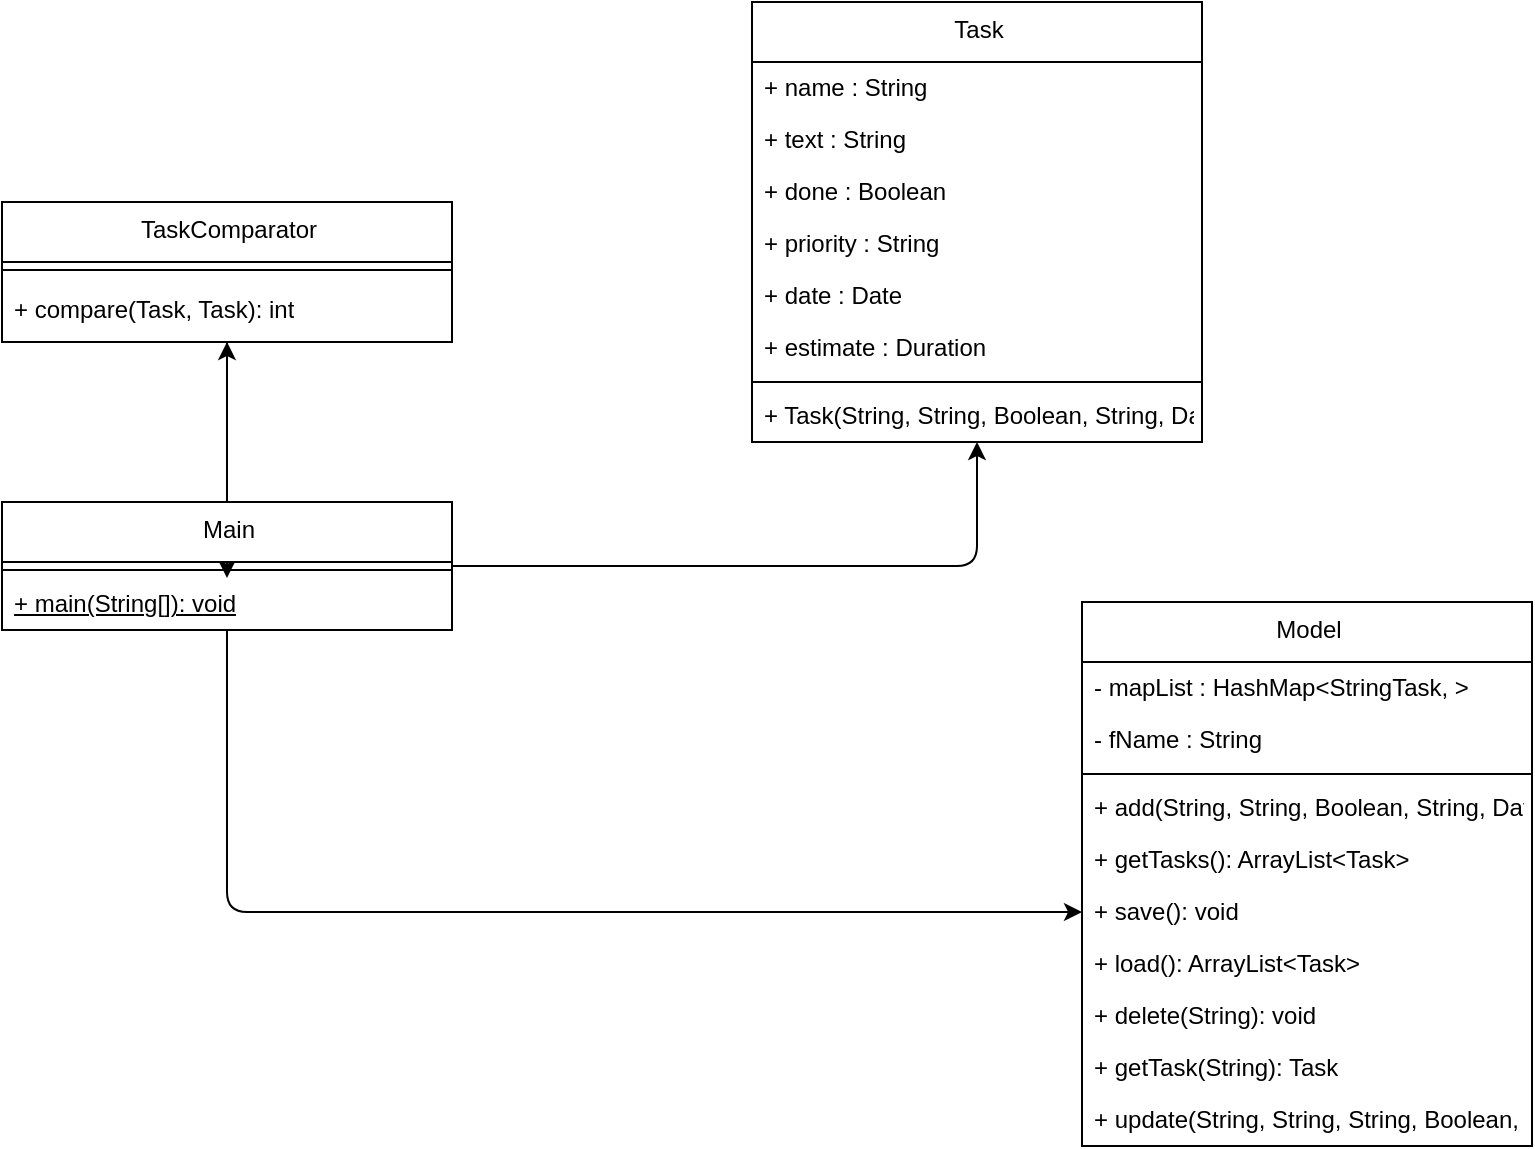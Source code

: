 <mxfile>
    <diagram id="IfO5lUc2BeO9J_u59e_f" name="Page-1">
        <mxGraphModel dx="1332" dy="548" grid="1" gridSize="10" guides="1" tooltips="1" connect="1" arrows="1" fold="1" page="1" pageScale="1" pageWidth="850" pageHeight="1100" math="0" shadow="0">
            <root>
                <mxCell id="0"/>
                <mxCell id="1" parent="0"/>
                <mxCell id="28" value="" style="edgeStyle=none;html=1;" edge="1" parent="1" source="2" target="27">
                    <mxGeometry relative="1" as="geometry"/>
                </mxCell>
                <mxCell id="2" value="TaskComparator" style="swimlane;fontStyle=0;align=center;verticalAlign=top;childLayout=stackLayout;horizontal=1;startSize=30;horizontalStack=0;resizeParent=1;resizeParentMax=0;resizeLast=0;collapsible=0;marginBottom=0;html=1;" parent="1" vertex="1">
                    <mxGeometry x="50" y="190" width="225" height="70" as="geometry"/>
                </mxCell>
                <mxCell id="3" style="line;strokeWidth=1;fillColor=none;align=left;verticalAlign=middle;spacingTop=-1;spacingLeft=3;spacingRight=3;rotatable=0;labelPosition=right;points=[];portConstraint=eastwest;" parent="2" vertex="1">
                    <mxGeometry y="30" width="225" height="8" as="geometry"/>
                </mxCell>
                <mxCell id="4" value="+ compare(Task, Task): int" style="text;html=1;strokeColor=none;fillColor=none;align=left;verticalAlign=middle;spacingLeft=4;spacingRight=4;overflow=hidden;rotatable=0;points=[[0,0.5],[1,0.5]];portConstraint=eastwest;" parent="2" vertex="1">
                    <mxGeometry y="38" width="225" height="32" as="geometry"/>
                </mxCell>
                <mxCell id="5" value="Model" style="swimlane;fontStyle=0;align=center;verticalAlign=top;childLayout=stackLayout;horizontal=1;startSize=30;horizontalStack=0;resizeParent=1;resizeParentMax=0;resizeLast=0;collapsible=0;marginBottom=0;html=1;" parent="1" vertex="1">
                    <mxGeometry x="590" y="390" width="225" height="272" as="geometry"/>
                </mxCell>
                <mxCell id="6" value="- mapList : HashMap&lt;String,Task&gt;&amp;lt;StringTask, &amp;gt;" style="text;html=1;strokeColor=none;fillColor=none;align=left;verticalAlign=middle;spacingLeft=4;spacingRight=4;overflow=hidden;rotatable=0;points=[[0,0.5],[1,0.5]];portConstraint=eastwest;" parent="5" vertex="1">
                    <mxGeometry y="30" width="225" height="26" as="geometry"/>
                </mxCell>
                <mxCell id="7" value="- fName : String" style="text;html=1;strokeColor=none;fillColor=none;align=left;verticalAlign=middle;spacingLeft=4;spacingRight=4;overflow=hidden;rotatable=0;points=[[0,0.5],[1,0.5]];portConstraint=eastwest;" parent="5" vertex="1">
                    <mxGeometry y="56" width="225" height="26" as="geometry"/>
                </mxCell>
                <mxCell id="8" style="line;strokeWidth=1;fillColor=none;align=left;verticalAlign=middle;spacingTop=-1;spacingLeft=3;spacingRight=3;rotatable=0;labelPosition=right;points=[];portConstraint=eastwest;" parent="5" vertex="1">
                    <mxGeometry y="82" width="225" height="8" as="geometry"/>
                </mxCell>
                <mxCell id="9" value="+ add(String, String, Boolean, String, Date, Duration): void" style="text;html=1;strokeColor=none;fillColor=none;align=left;verticalAlign=middle;spacingLeft=4;spacingRight=4;overflow=hidden;rotatable=0;points=[[0,0.5],[1,0.5]];portConstraint=eastwest;" parent="5" vertex="1">
                    <mxGeometry y="90" width="225" height="26" as="geometry"/>
                </mxCell>
                <mxCell id="10" value="+ getTasks(): ArrayList&lt;Task&gt;&amp;lt;Task&amp;gt;" style="text;html=1;strokeColor=none;fillColor=none;align=left;verticalAlign=middle;spacingLeft=4;spacingRight=4;overflow=hidden;rotatable=0;points=[[0,0.5],[1,0.5]];portConstraint=eastwest;" parent="5" vertex="1">
                    <mxGeometry y="116" width="225" height="26" as="geometry"/>
                </mxCell>
                <mxCell id="11" value="+ save(): void" style="text;html=1;strokeColor=none;fillColor=none;align=left;verticalAlign=middle;spacingLeft=4;spacingRight=4;overflow=hidden;rotatable=0;points=[[0,0.5],[1,0.5]];portConstraint=eastwest;" parent="5" vertex="1">
                    <mxGeometry y="142" width="225" height="26" as="geometry"/>
                </mxCell>
                <mxCell id="12" value="+ load(): ArrayList&lt;Task&gt;&amp;lt;Task&amp;gt;" style="text;html=1;strokeColor=none;fillColor=none;align=left;verticalAlign=middle;spacingLeft=4;spacingRight=4;overflow=hidden;rotatable=0;points=[[0,0.5],[1,0.5]];portConstraint=eastwest;" parent="5" vertex="1">
                    <mxGeometry y="168" width="225" height="26" as="geometry"/>
                </mxCell>
                <mxCell id="13" value="+ delete(String): void" style="text;html=1;strokeColor=none;fillColor=none;align=left;verticalAlign=middle;spacingLeft=4;spacingRight=4;overflow=hidden;rotatable=0;points=[[0,0.5],[1,0.5]];portConstraint=eastwest;" parent="5" vertex="1">
                    <mxGeometry y="194" width="225" height="26" as="geometry"/>
                </mxCell>
                <mxCell id="14" value="+ getTask(String): Task" style="text;html=1;strokeColor=none;fillColor=none;align=left;verticalAlign=middle;spacingLeft=4;spacingRight=4;overflow=hidden;rotatable=0;points=[[0,0.5],[1,0.5]];portConstraint=eastwest;" parent="5" vertex="1">
                    <mxGeometry y="220" width="225" height="26" as="geometry"/>
                </mxCell>
                <mxCell id="15" value="+ update(String, String, String, Boolean, String, Date, Duration): ArrayList&lt;Task&gt;&amp;lt;Task&amp;gt;" style="text;html=1;strokeColor=none;fillColor=none;align=left;verticalAlign=middle;spacingLeft=4;spacingRight=4;overflow=hidden;rotatable=0;points=[[0,0.5],[1,0.5]];portConstraint=eastwest;" parent="5" vertex="1">
                    <mxGeometry y="246" width="225" height="26" as="geometry"/>
                </mxCell>
                <mxCell id="16" value="Task" style="swimlane;fontStyle=0;align=center;verticalAlign=top;childLayout=stackLayout;horizontal=1;startSize=30;horizontalStack=0;resizeParent=1;resizeParentMax=0;resizeLast=0;collapsible=0;marginBottom=0;html=1;" parent="1" vertex="1">
                    <mxGeometry x="425" y="90" width="225" height="220" as="geometry"/>
                </mxCell>
                <mxCell id="17" value="+ name : String" style="text;html=1;strokeColor=none;fillColor=none;align=left;verticalAlign=middle;spacingLeft=4;spacingRight=4;overflow=hidden;rotatable=0;points=[[0,0.5],[1,0.5]];portConstraint=eastwest;" parent="16" vertex="1">
                    <mxGeometry y="30" width="225" height="26" as="geometry"/>
                </mxCell>
                <mxCell id="18" value="+ text : String" style="text;html=1;strokeColor=none;fillColor=none;align=left;verticalAlign=middle;spacingLeft=4;spacingRight=4;overflow=hidden;rotatable=0;points=[[0,0.5],[1,0.5]];portConstraint=eastwest;" parent="16" vertex="1">
                    <mxGeometry y="56" width="225" height="26" as="geometry"/>
                </mxCell>
                <mxCell id="19" value="+ done : Boolean" style="text;html=1;strokeColor=none;fillColor=none;align=left;verticalAlign=middle;spacingLeft=4;spacingRight=4;overflow=hidden;rotatable=0;points=[[0,0.5],[1,0.5]];portConstraint=eastwest;" parent="16" vertex="1">
                    <mxGeometry y="82" width="225" height="26" as="geometry"/>
                </mxCell>
                <mxCell id="20" value="+ priority : String" style="text;html=1;strokeColor=none;fillColor=none;align=left;verticalAlign=middle;spacingLeft=4;spacingRight=4;overflow=hidden;rotatable=0;points=[[0,0.5],[1,0.5]];portConstraint=eastwest;" parent="16" vertex="1">
                    <mxGeometry y="108" width="225" height="26" as="geometry"/>
                </mxCell>
                <mxCell id="21" value="+ date : Date" style="text;html=1;strokeColor=none;fillColor=none;align=left;verticalAlign=middle;spacingLeft=4;spacingRight=4;overflow=hidden;rotatable=0;points=[[0,0.5],[1,0.5]];portConstraint=eastwest;" parent="16" vertex="1">
                    <mxGeometry y="134" width="225" height="26" as="geometry"/>
                </mxCell>
                <mxCell id="22" value="+ estimate : Duration" style="text;html=1;strokeColor=none;fillColor=none;align=left;verticalAlign=middle;spacingLeft=4;spacingRight=4;overflow=hidden;rotatable=0;points=[[0,0.5],[1,0.5]];portConstraint=eastwest;" parent="16" vertex="1">
                    <mxGeometry y="160" width="225" height="26" as="geometry"/>
                </mxCell>
                <mxCell id="23" style="line;strokeWidth=1;fillColor=none;align=left;verticalAlign=middle;spacingTop=-1;spacingLeft=3;spacingRight=3;rotatable=0;labelPosition=right;points=[];portConstraint=eastwest;" parent="16" vertex="1">
                    <mxGeometry y="186" width="225" height="8" as="geometry"/>
                </mxCell>
                <mxCell id="24" value="+ Task(String, String, Boolean, String, Date, Duration)" style="text;html=1;strokeColor=none;fillColor=none;align=left;verticalAlign=middle;spacingLeft=4;spacingRight=4;overflow=hidden;rotatable=0;points=[[0,0.5],[1,0.5]];portConstraint=eastwest;" parent="16" vertex="1">
                    <mxGeometry y="194" width="225" height="26" as="geometry"/>
                </mxCell>
                <mxCell id="29" value="" style="html=1;" edge="1" parent="1" source="25" target="4">
                    <mxGeometry relative="1" as="geometry"/>
                </mxCell>
                <mxCell id="54" style="edgeStyle=orthogonalEdgeStyle;html=1;" edge="1" parent="1" source="25" target="16">
                    <mxGeometry relative="1" as="geometry"/>
                </mxCell>
                <mxCell id="56" style="edgeStyle=orthogonalEdgeStyle;html=1;entryX=0;entryY=0.5;entryDx=0;entryDy=0;" edge="1" parent="1" source="25" target="11">
                    <mxGeometry relative="1" as="geometry"/>
                </mxCell>
                <mxCell id="25" value="Main" style="swimlane;fontStyle=0;align=center;verticalAlign=top;childLayout=stackLayout;horizontal=1;startSize=30;horizontalStack=0;resizeParent=1;resizeParentMax=0;resizeLast=0;collapsible=0;marginBottom=0;html=1;" parent="1" vertex="1">
                    <mxGeometry x="50" y="340" width="225" height="64" as="geometry"/>
                </mxCell>
                <mxCell id="26" style="line;strokeWidth=1;fillColor=none;align=left;verticalAlign=middle;spacingTop=-1;spacingLeft=3;spacingRight=3;rotatable=0;labelPosition=right;points=[];portConstraint=eastwest;" parent="25" vertex="1">
                    <mxGeometry y="30" width="225" height="8" as="geometry"/>
                </mxCell>
                <mxCell id="27" value="+ main(String[]): void" style="text;html=1;strokeColor=none;fillColor=none;align=left;verticalAlign=middle;spacingLeft=4;spacingRight=4;overflow=hidden;rotatable=0;points=[[0,0.5],[1,0.5]];portConstraint=eastwest;fontStyle=4;" parent="25" vertex="1">
                    <mxGeometry y="38" width="225" height="26" as="geometry"/>
                </mxCell>
            </root>
        </mxGraphModel>
    </diagram>
</mxfile>